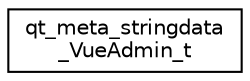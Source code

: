 digraph "Graphical Class Hierarchy"
{
 // LATEX_PDF_SIZE
  edge [fontname="Helvetica",fontsize="10",labelfontname="Helvetica",labelfontsize="10"];
  node [fontname="Helvetica",fontsize="10",shape=record];
  rankdir="LR";
  Node0 [label="qt_meta_stringdata\l_VueAdmin_t",height=0.2,width=0.4,color="black", fillcolor="white", style="filled",URL="$structqt__meta__stringdata__VueAdmin__t.html",tooltip=" "];
}
